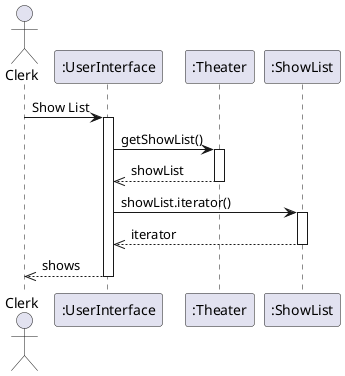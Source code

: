 @startuml

actor Clerk

Clerk -> ":UserInterface" : Show List
activate ":UserInterface"

":UserInterface" -> ":Theater" : getShowList()
activate ":Theater"
":Theater" -->> ":UserInterface": showList
deactivate ":Theater"
":UserInterface" -> ":ShowList": showList.iterator()
activate ":ShowList"
":ShowList" -->> ":UserInterface": iterator
deactivate ":ShowList"
":UserInterface" -->> Clerk: shows
deactivate ":UserInterface"
@enduml